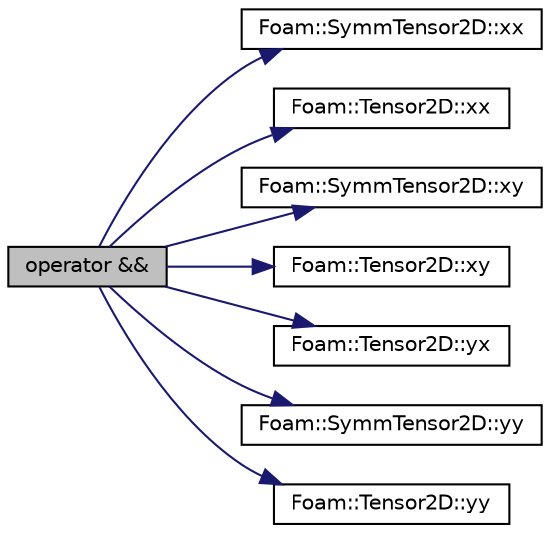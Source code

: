 digraph "operator &amp;&amp;"
{
  bgcolor="transparent";
  edge [fontname="Helvetica",fontsize="10",labelfontname="Helvetica",labelfontsize="10"];
  node [fontname="Helvetica",fontsize="10",shape=record];
  rankdir="LR";
  Node141988 [label="operator &&",height=0.2,width=0.4,color="black", fillcolor="grey75", style="filled", fontcolor="black"];
  Node141988 -> Node141989 [color="midnightblue",fontsize="10",style="solid",fontname="Helvetica"];
  Node141989 [label="Foam::SymmTensor2D::xx",height=0.2,width=0.4,color="black",URL="$a29621.html#a1b97c7c1ed81b4fb23da8dcb71a8cd2a"];
  Node141988 -> Node141990 [color="midnightblue",fontsize="10",style="solid",fontname="Helvetica"];
  Node141990 [label="Foam::Tensor2D::xx",height=0.2,width=0.4,color="black",URL="$a29701.html#a1b97c7c1ed81b4fb23da8dcb71a8cd2a"];
  Node141988 -> Node141991 [color="midnightblue",fontsize="10",style="solid",fontname="Helvetica"];
  Node141991 [label="Foam::SymmTensor2D::xy",height=0.2,width=0.4,color="black",URL="$a29621.html#aab470ae2a5eeac8c33a7b6abac6b39b3"];
  Node141988 -> Node141992 [color="midnightblue",fontsize="10",style="solid",fontname="Helvetica"];
  Node141992 [label="Foam::Tensor2D::xy",height=0.2,width=0.4,color="black",URL="$a29701.html#aab470ae2a5eeac8c33a7b6abac6b39b3"];
  Node141988 -> Node141993 [color="midnightblue",fontsize="10",style="solid",fontname="Helvetica"];
  Node141993 [label="Foam::Tensor2D::yx",height=0.2,width=0.4,color="black",URL="$a29701.html#a217bb42e2157c7914d7ebb0ffb730b7d"];
  Node141988 -> Node141994 [color="midnightblue",fontsize="10",style="solid",fontname="Helvetica"];
  Node141994 [label="Foam::SymmTensor2D::yy",height=0.2,width=0.4,color="black",URL="$a29621.html#aba9d77023a5662b9c2d3639d5de555a0"];
  Node141988 -> Node141995 [color="midnightblue",fontsize="10",style="solid",fontname="Helvetica"];
  Node141995 [label="Foam::Tensor2D::yy",height=0.2,width=0.4,color="black",URL="$a29701.html#aba9d77023a5662b9c2d3639d5de555a0"];
}
